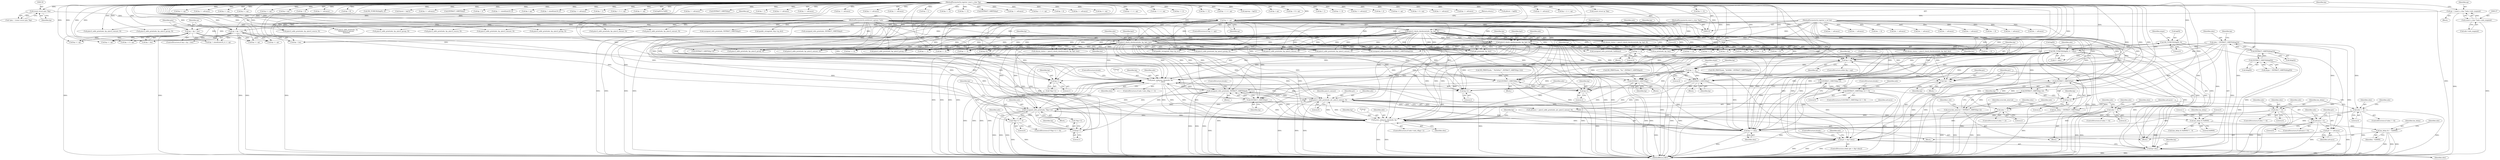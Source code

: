 digraph "0_tcpdump_6fca58f5f9c96749a575f52e20598ad43f5bdf30@array" {
"1000274" [label="(Call,ND_TCHECK2(bp[0], 4))"];
"1000293" [label="(Call,ND_TCHECK2(bp[0], 4 + olen))"];
"1000274" [label="(Call,ND_TCHECK2(bp[0], 4))"];
"1000270" [label="(Call,bp < ep)"];
"1000266" [label="(Call,bp += 4)"];
"1000221" [label="(Call,pimv2_check_checksum(ndo, bp, bp2, len))"];
"1000209" [label="(Call,pimv2_check_checksum(ndo, bp, bp2, 8))"];
"1000120" [label="(MethodParameterIn,netdissect_options *ndo)"];
"1000121" [label="(MethodParameterIn,register const u_char *bp)"];
"1000142" [label="(Call,bp >= ep)"];
"1000129" [label="(Call,(const struct pim *)bp)"];
"1000134" [label="(Call,ep = (const u_char *)ndo->ndo_snapend)"];
"1000136" [label="(Call,(const u_char *)ndo->ndo_snapend)"];
"1000123" [label="(MethodParameterIn,const u_char *bp2)"];
"1000122" [label="(MethodParameterIn,register u_int len)"];
"1000230" [label="(Call,pimv2_check_checksum(ndo, bp, bp2, len))"];
"1000566" [label="(Call,bp += olen)"];
"1000549" [label="(Call,print_unknown_data(ndo, bp, \"\n\t    \", olen))"];
"1000333" [label="(Call,unsigned_relts_print(ndo, EXTRACT_16BITS(bp)))"];
"1000523" [label="(Call,pimv2_addr_print(ndo, ptr, pimv2_unicast, 0))"];
"1000471" [label="(Call,unsigned_relts_print(ndo, *(bp+1)))"];
"1000561" [label="(Call,print_unknown_data(ndo, bp, \"\n\t    \", olen))"];
"1000335" [label="(Call,EXTRACT_16BITS(bp))"];
"1000313" [label="(Call,bp += 4)"];
"1000435" [label="(Call,EXTRACT_32BITS(bp))"];
"1000404" [label="(Call,EXTRACT_32BITS(bp))"];
"1000357" [label="(Call,EXTRACT_16BITS(bp))"];
"1000321" [label="(Call,olen != 2)"];
"1000286" [label="(Call,olen = EXTRACT_16BITS(&bp[2]))"];
"1000288" [label="(Call,EXTRACT_16BITS(&bp[2]))"];
"1000281" [label="(Call,EXTRACT_16BITS(&bp[0]))"];
"1000440" [label="(Call,olen != 4)"];
"1000418" [label="(Call,olen != 4)"];
"1000340" [label="(Call,olen != 4)"];
"1000460" [label="(Call,*(bp+1) != 0)"];
"1000511" [label="(Call,ptr < (bp+olen))"];
"1000538" [label="(Call,ptr += advance)"];
"1000529" [label="(Call,advance < 0)"];
"1000521" [label="(Call,advance = pimv2_addr_print(ndo, ptr, pimv2_unicast, 0))"];
"1000507" [label="(Call,*ptr = bp)"];
"1000147" [label="(Call,ep > bp + len)"];
"1000152" [label="(Call,ep = bp + len)"];
"1000355" [label="(Call,lan_delay = EXTRACT_16BITS(bp))"];
"1000368" [label="(Call,lan_delay & 0x8000)"];
"1000373" [label="(Call,lan_delay &= ~0x8000)"];
"1000361" [label="(Call,EXTRACT_16BITS(bp+2))"];
"1000359" [label="(Call,override_interval = EXTRACT_16BITS(bp+2))"];
"1000362" [label="(Call,bp+2)"];
"1000462" [label="(Call,bp+1)"];
"1000474" [label="(Call,bp+1)"];
"1000479" [label="(Call,EXTRACT_16BITS(bp+2))"];
"1000478" [label="(Call,EXTRACT_16BITS(bp+2) != 0)"];
"1000480" [label="(Call,bp+2)"];
"1000490" [label="(Call,EXTRACT_16BITS(bp+2))"];
"1000491" [label="(Call,bp+2)"];
"1000513" [label="(Call,bp+olen)"];
"1000404" [label="(Call,EXTRACT_32BITS(bp))"];
"1000668" [label="(Call,pimv2_addr_print(ndo, bp, pimv2_group, 0))"];
"1001418" [label="(Call,bp >= ep)"];
"1000334" [label="(Identifier,ndo)"];
"1000281" [label="(Call,EXTRACT_16BITS(&bp[0]))"];
"1000465" [label="(Literal,0)"];
"1000228" [label="(Call,cksum_status = pimv2_check_checksum(ndo, bp, bp2, len))"];
"1000767" [label="(Call,bp += advance)"];
"1000272" [label="(Identifier,ep)"];
"1000142" [label="(Call,bp >= ep)"];
"1000566" [label="(Call,bp += olen)"];
"1000282" [label="(Call,&bp[0])"];
"1000363" [label="(Identifier,bp)"];
"1000314" [label="(Identifier,bp)"];
"1000153" [label="(Identifier,ep)"];
"1000687" [label="(Call,bp >= ep)"];
"1001286" [label="(Call,bp >= ep)"];
"1000613" [label="(Call,ipaddr_string(ndo, &ip->ip_src))"];
"1000549" [label="(Call,print_unknown_data(ndo, bp, \"\n\t    \", olen))"];
"1000123" [label="(MethodParameterIn,const u_char *bp2)"];
"1001298" [label="(Call,pimv2_addr_print(ndo, bp, pimv2_unicast, 0))"];
"1000462" [label="(Call,bp+1)"];
"1000839" [label="(Call,bp >= ep)"];
"1001167" [label="(Call,bp < ep)"];
"1000267" [label="(Identifier,bp)"];
"1000472" [label="(Identifier,ndo)"];
"1000266" [label="(Call,bp += 4)"];
"1000591" [label="(Call,bp += 8)"];
"1000478" [label="(Call,EXTRACT_16BITS(bp+2) != 0)"];
"1000317" [label="(Identifier,otype)"];
"1000875" [label="(Call,bp + 4)"];
"1000541" [label="(ControlStructure,break;)"];
"1000351" [label="(Block,)"];
"1000370" [label="(Literal,0x8000)"];
"1000987" [label="(Call,bp += advance)"];
"1000471" [label="(Call,unsigned_relts_print(ndo, *(bp+1)))"];
"1000439" [label="(ControlStructure,if (olen != 4))"];
"1000280" [label="(Identifier,otype)"];
"1000513" [label="(Call,bp+olen)"];
"1001066" [label="(Call,pimv2_addr_print(ndo, bp, pimv2_unicast, 0))"];
"1000378" [label="(Identifier,ndo)"];
"1000297" [label="(Call,4 + olen)"];
"1001318" [label="(Call,bp + 8)"];
"1001555" [label="(Call,ND_TCHECK2(bp[0], 2))"];
"1001151" [label="(Call,frpcnt = bp[1])"];
"1000145" [label="(Return,return;)"];
"1000340" [label="(Call,olen != 4)"];
"1000276" [label="(Identifier,bp)"];
"1001214" [label="(Call,unsigned_relts_print(ndo, EXTRACT_16BITS(bp)))"];
"1000947" [label="(Call,bp += advance)"];
"1000342" [label="(Literal,4)"];
"1000364" [label="(Literal,2)"];
"1001016" [label="(Call,EXTRACT_16BITS(bp))"];
"1000567" [label="(Identifier,bp)"];
"1001398" [label="(Call,bp + 3)"];
"1000368" [label="(Call,lan_delay & 0x8000)"];
"1000212" [label="(Identifier,bp2)"];
"1001018" [label="(Call,bp += sizeof(uint16_t))"];
"1001085" [label="(Call,bp < ep)"];
"1001005" [label="(Call,bp + sizeof(uint16_t))"];
"1000867" [label="(Call,bp += advance)"];
"1000551" [label="(Identifier,bp)"];
"1000543" [label="(ControlStructure,if (ndo->ndo_vflag <= 1))"];
"1001517" [label="(Call,pimv2_addr_print(ndo, bp, pimv2_group, 0))"];
"1000488" [label="(Block,)"];
"1001200" [label="(Call,bp + 1)"];
"1000335" [label="(Call,EXTRACT_16BITS(bp))"];
"1000121" [label="(MethodParameterIn,register const u_char *bp)"];
"1000302" [label="(Identifier,ndo)"];
"1001397" [label="(Call,bp + 3 >= ep)"];
"1000519" [label="(Identifier,ndo)"];
"1000213" [label="(Literal,8)"];
"1001117" [label="(Call,bp >= ep)"];
"1001324" [label="(Call,bp[0] & 0x80)"];
"1000825" [label="(Call,len -= 4)"];
"1000477" [label="(ControlStructure,if (EXTRACT_16BITS(bp+2) != 0))"];
"1000210" [label="(Identifier,ndo)"];
"1000515" [label="(Identifier,olen)"];
"1000975" [label="(Call,pimv2_addr_print(ndo, bp, pimv2_source, 0))"];
"1000990" [label="(Call,len -= advance)"];
"1000424" [label="(Identifier,ndo)"];
"1000514" [label="(Identifier,bp)"];
"1001195" [label="(Call,bp += advance)"];
"1000320" [label="(ControlStructure,if (olen != 2))"];
"1001216" [label="(Call,EXTRACT_16BITS(bp))"];
"1000141" [label="(ControlStructure,if (bp >= ep))"];
"1000770" [label="(Call,len -= advance)"];
"1000555" [label="(ControlStructure,if (ndo->ndo_vflag> 1))"];
"1000510" [label="(ControlStructure,while (ptr < (bp+olen)))"];
"1000699" [label="(Call,pimv2_addr_print(ndo, bp, pimv2_unicast, 0))"];
"1000516" [label="(Block,)"];
"1001383" [label="(Call,bp + 1)"];
"1000417" [label="(ControlStructure,if (olen != 4))"];
"1000405" [label="(Identifier,bp)"];
"1001481" [label="(Call,bp += advance)"];
"1000375" [label="(Identifier,~0x8000)"];
"1001282" [label="(Call,len -= advance)"];
"1001251" [label="(Call,len -= 4)"];
"1000129" [label="(Call,(const struct pim *)bp)"];
"1000135" [label="(Identifier,ep)"];
"1000346" [label="(Identifier,ndo)"];
"1000491" [label="(Call,bp+2)"];
"1000627" [label="(Call,ip_print(ndo, bp, len))"];
"1000538" [label="(Call,ptr += advance)"];
"1001279" [label="(Call,bp += advance)"];
"1000233" [label="(Identifier,bp2)"];
"1000219" [label="(Call,cksum_status = pimv2_check_checksum(ndo, bp, bp2, len))"];
"1000147" [label="(Call,ep > bp + len)"];
"1000232" [label="(Identifier,bp)"];
"1000512" [label="(Identifier,ptr)"];
"1001360" [label="(Call,bp += 4)"];
"1000774" [label="(Call,bp + 4 > ep)"];
"1000209" [label="(Call,pimv2_check_checksum(ndo, bp, bp2, 8))"];
"1000275" [label="(Call,bp[0])"];
"1000469" [label="(Identifier,ndo)"];
"1001469" [label="(Call,pimv2_addr_print(ndo, bp, pimv2_group, 0))"];
"1000222" [label="(Identifier,ndo)"];
"1000475" [label="(Identifier,bp)"];
"1000652" [label="(Call,len -= 4)"];
"1000274" [label="(Call,ND_TCHECK2(bp[0], 4))"];
"1000134" [label="(Call,ep = (const u_char *)ndo->ndo_snapend)"];
"1000442" [label="(Literal,4)"];
"1000711" [label="(Call,bp += advance)"];
"1000683" [label="(Call,len -= advance)"];
"1000366" [label="(Identifier,t_bit)"];
"1001078" [label="(Call,bp += advance)"];
"1001506" [label="(Call,bp += advance)"];
"1001004" [label="(Call,bp + sizeof(uint16_t) >= ep)"];
"1000152" [label="(Call,ep = bp + len)"];
"1000575" [label="(Call,bp + 4)"];
"1000207" [label="(Call,cksum_status = pimv2_check_checksum(ndo, bp, bp2, 8))"];
"1001037" [label="(Call,bp + 1)"];
"1001586" [label="(MethodReturn,RET)"];
"1000910" [label="(Call,len -= 4)"];
"1000473" [label="(Call,*(bp+1))"];
"1000263" [label="(Block,)"];
"1000633" [label="(Call,ip6_print(ndo, bp, len))"];
"1001494" [label="(Call,pimv2_addr_print(ndo, bp, pimv2_unicast, 0))"];
"1001414" [label="(Call,bp += 4)"];
"1000341" [label="(Identifier,olen)"];
"1000463" [label="(Identifier,bp)"];
"1001407" [label="(Call,unsigned_relts_print(ndo, EXTRACT_16BITS(&bp[2])))"];
"1000234" [label="(Identifier,len)"];
"1000269" [label="(ControlStructure,while (bp < ep))"];
"1000430" [label="(Call,ND_PRINT((ndo, \"0x%08x\", EXTRACT_32BITS(bp))))"];
"1001238" [label="(Call,bp += 4)"];
"1000295" [label="(Identifier,bp)"];
"1000474" [label="(Call,bp+1)"];
"1000460" [label="(Call,*(bp+1) != 0)"];
"1000279" [label="(Call,otype = EXTRACT_16BITS(&bp[0]))"];
"1000507" [label="(Call,*ptr = bp)"];
"1000143" [label="(Identifier,bp)"];
"1000432" [label="(Identifier,ndo)"];
"1000459" [label="(ControlStructure,if (*(bp+1) != 0))"];
"1001566" [label="(Call,EXTRACT_16BITS(bp))"];
"1001310" [label="(Call,bp += advance)"];
"1001199" [label="(Call,bp + 1 >= ep)"];
"1000569" [label="(ControlStructure,break;)"];
"1000775" [label="(Call,bp + 4)"];
"1001364" [label="(Call,bp >= ep)"];
"1001552" [label="(Call,bp += advance)"];
"1000550" [label="(Identifier,ndo)"];
"1000337" [label="(ControlStructure,break;)"];
"1000327" [label="(Identifier,ndo)"];
"1001054" [label="(Call,bp >= ep)"];
"1000336" [label="(Identifier,bp)"];
"1000483" [label="(Literal,0)"];
"1000935" [label="(Call,pimv2_addr_print(ndo, bp, pimv2_source, 0))"];
"1000154" [label="(Call,bp + len)"];
"1000656" [label="(Call,bp >= ep)"];
"1000563" [label="(Identifier,bp)"];
"1000373" [label="(Call,lan_delay &= ~0x8000)"];
"1000138" [label="(Call,ndo->ndo_snapend)"];
"1000268" [label="(Literal,4)"];
"1000554" [label="(ControlStructure,break;)"];
"1000565" [label="(Identifier,olen)"];
"1000418" [label="(Call,olen != 4)"];
"1000553" [label="(Identifier,olen)"];
"1000588" [label="(Call,bp+4)"];
"1001564" [label="(Call,unsigned_relts_print(ndo, EXTRACT_16BITS(bp)))"];
"1000315" [label="(Literal,4)"];
"1000323" [label="(Literal,2)"];
"1000539" [label="(Identifier,ptr)"];
"1000870" [label="(Call,len -= advance)"];
"1000466" [label="(Block,)"];
"1000619" [label="(Call,ipaddr_string(ndo, &ip->ip_dst))"];
"1000270" [label="(Call,bp < ep)"];
"1001135" [label="(Call,bp + 1 >= ep)"];
"1000552" [label="(Literal,\"\n\t    \")"];
"1000223" [label="(Identifier,bp)"];
"1001255" [label="(Call,bp >= ep)"];
"1000374" [label="(Identifier,lan_delay)"];
"1000464" [label="(Literal,1)"];
"1001313" [label="(Call,len -= advance)"];
"1000493" [label="(Literal,2)"];
"1000357" [label="(Call,EXTRACT_16BITS(bp))"];
"1000356" [label="(Identifier,lan_delay)"];
"1001382" [label="(Call,bp + 1 >= ep)"];
"1000522" [label="(Identifier,advance)"];
"1000511" [label="(Call,ptr < (bp+olen))"];
"1000819" [label="(Call,unsigned_relts_print(ndo, holdtime))"];
"1001050" [label="(Call,bp += 2)"];
"1000530" [label="(Identifier,advance)"];
"1000211" [label="(Identifier,bp)"];
"1000731" [label="(Call,len -= 4)"];
"1000149" [label="(Call,bp + len)"];
"1000287" [label="(Identifier,olen)"];
"1000907" [label="(Call,bp += 4)"];
"1000339" [label="(ControlStructure,if (olen != 4))"];
"1000122" [label="(MethodParameterIn,register u_int len)"];
"1000367" [label="(Call,(lan_delay & 0x8000)? 1 : 0)"];
"1000564" [label="(Literal,\"\n\t    \")"];
"1000371" [label="(Literal,1)"];
"1000479" [label="(Call,EXTRACT_16BITS(bp+2))"];
"1000492" [label="(Identifier,bp)"];
"1001036" [label="(Call,bp + 1 >= ep)"];
"1000780" [label="(Call,ngroup = bp[1])"];
"1000433" [label="(Block,)"];
"1000225" [label="(Identifier,len)"];
"1000333" [label="(Call,unsigned_relts_print(ndo, EXTRACT_16BITS(bp)))"];
"1001101" [label="(Call,pimv2_addr_print(ndo, bp, pimv2_group, 0))"];
"1000231" [label="(Identifier,ndo)"];
"1000509" [label="(Identifier,bp)"];
"1000127" [label="(Call,*pim = (const struct pim *)bp)"];
"1001453" [label="(Call,bp < ep)"];
"1000562" [label="(Identifier,ndo)"];
"1000568" [label="(Identifier,olen)"];
"1000148" [label="(Identifier,ep)"];
"1001317" [label="(Call,bp + 8 > ep)"];
"1000360" [label="(Identifier,override_interval)"];
"1000286" [label="(Call,olen = EXTRACT_16BITS(&bp[2]))"];
"1000587" [label="(Call,EXTRACT_32BITS(bp+4))"];
"1000289" [label="(Call,&bp[2])"];
"1000146" [label="(ControlStructure,if (ep > bp + len))"];
"1000487" [label="(Identifier,ndo)"];
"1000454" [label="(Identifier,ndo)"];
"1000476" [label="(Literal,1)"];
"1000490" [label="(Call,EXTRACT_16BITS(bp+2))"];
"1001136" [label="(Call,bp + 1)"];
"1000361" [label="(Call,EXTRACT_16BITS(bp+2))"];
"1001156" [label="(Call,bp += 4)"];
"1000950" [label="(Call,len -= advance)"];
"1000594" [label="(Call,len -= 8)"];
"1000529" [label="(Call,advance < 0)"];
"1000124" [label="(Block,)"];
"1000399" [label="(Call,ND_PRINT((ndo, \"%u\", EXTRACT_32BITS(bp))))"];
"1000446" [label="(Identifier,ndo)"];
"1000480" [label="(Call,bp+2)"];
"1000144" [label="(Identifier,ep)"];
"1000680" [label="(Call,bp += advance)"];
"1000531" [label="(Literal,0)"];
"1000369" [label="(Identifier,lan_delay)"];
"1000372" [label="(Literal,0)"];
"1000321" [label="(Call,olen != 2)"];
"1000526" [label="(Identifier,pimv2_unicast)"];
"1000294" [label="(Call,bp[0])"];
"1000855" [label="(Call,pimv2_addr_print(ndo, bp, pimv2_group, 0))"];
"1001220" [label="(Call,bp + 2)"];
"1000273" [label="(Block,)"];
"1000528" [label="(ControlStructure,if (advance < 0))"];
"1000436" [label="(Identifier,bp)"];
"1000136" [label="(Call,(const u_char *)ndo->ndo_snapend)"];
"1001023" [label="(Call,bp >= ep)"];
"1000332" [label="(Block,)"];
"1000359" [label="(Call,override_interval = EXTRACT_16BITS(bp+2))"];
"1000508" [label="(Identifier,ptr)"];
"1000440" [label="(Call,olen != 4)"];
"1000527" [label="(Literal,0)"];
"1000874" [label="(Call,bp + 4 > ep)"];
"1000358" [label="(Identifier,bp)"];
"1001529" [label="(Call,bp += advance)"];
"1001113" [label="(Call,bp += advance)"];
"1001183" [label="(Call,pimv2_addr_print(ndo, bp,\n\t\t\t\t\t\t\t\tpimv2_unicast,\n\t\t\t\t\t\t\t\t0))"];
"1000525" [label="(Identifier,ptr)"];
"1000355" [label="(Call,lan_delay = EXTRACT_16BITS(bp))"];
"1000131" [label="(Identifier,bp)"];
"1000755" [label="(Call,pimv2_addr_print(ndo, bp, pimv2_unicast, 0))"];
"1001376" [label="(Call,pfxcnt = bp[0])"];
"1001540" [label="(Call,pimv2_addr_print(ndo, bp, pimv2_unicast, 0))"];
"1000221" [label="(Call,pimv2_check_checksum(ndo, bp, bp2, len))"];
"1000230" [label="(Call,pimv2_check_checksum(ndo, bp, bp2, len))"];
"1000485" [label="(Call,ND_PRINT((ndo, \" ?0x%04x?\", EXTRACT_16BITS(bp+2))))"];
"1000313" [label="(Call,bp += 4)"];
"1000728" [label="(Call,bp += 4)"];
"1001442" [label="(Call,bp += advance)"];
"1000523" [label="(Call,pimv2_addr_print(ndo, ptr, pimv2_unicast, 0))"];
"1000271" [label="(Identifier,bp)"];
"1001219" [label="(Call,bp + 2 >= ep)"];
"1000743" [label="(Call,bp >= ep)"];
"1000561" [label="(Call,print_unknown_data(ndo, bp, \"\n\t    \", olen))"];
"1000540" [label="(Identifier,advance)"];
"1000494" [label="(ControlStructure,break;)"];
"1000120" [label="(MethodParameterIn,netdissect_options *ndo)"];
"1000524" [label="(Identifier,ndo)"];
"1000461" [label="(Call,*(bp+1))"];
"1001430" [label="(Call,pimv2_addr_print(ndo, bp, pimv2_unicast, 0))"];
"1000420" [label="(Literal,4)"];
"1000521" [label="(Call,advance = pimv2_addr_print(ndo, ptr, pimv2_unicast, 0))"];
"1000535" [label="(Identifier,ndo)"];
"1000419" [label="(Identifier,olen)"];
"1000224" [label="(Identifier,bp2)"];
"1000288" [label="(Call,EXTRACT_16BITS(&bp[2]))"];
"1000322" [label="(Identifier,olen)"];
"1000505" [label="(Block,)"];
"1000278" [label="(Literal,4)"];
"1000482" [label="(Literal,2)"];
"1000599" [label="(Call,(const struct ip *)bp)"];
"1001267" [label="(Call,pimv2_addr_print(ndo, bp, pimv2_group, 0))"];
"1000159" [label="(Identifier,pim)"];
"1000402" [label="(Block,)"];
"1000714" [label="(Call,len -= advance)"];
"1000435" [label="(Call,EXTRACT_32BITS(bp))"];
"1001000" [label="(Call,bp += 4)"];
"1001248" [label="(Call,bp += 4)"];
"1000822" [label="(Call,bp += 4)"];
"1000481" [label="(Identifier,bp)"];
"1000649" [label="(Call,bp += 4)"];
"1000362" [label="(Call,bp+2)"];
"1000293" [label="(Call,ND_TCHECK2(bp[0], 4 + olen))"];
"1000441" [label="(Identifier,olen)"];
"1000274" -> "1000273"  [label="AST: "];
"1000274" -> "1000278"  [label="CFG: "];
"1000275" -> "1000274"  [label="AST: "];
"1000278" -> "1000274"  [label="AST: "];
"1000280" -> "1000274"  [label="CFG: "];
"1000274" -> "1001586"  [label="DDG: "];
"1000293" -> "1000274"  [label="DDG: "];
"1000270" -> "1000274"  [label="DDG: "];
"1000121" -> "1000274"  [label="DDG: "];
"1000274" -> "1000293"  [label="DDG: "];
"1000293" -> "1000273"  [label="AST: "];
"1000293" -> "1000297"  [label="CFG: "];
"1000294" -> "1000293"  [label="AST: "];
"1000297" -> "1000293"  [label="AST: "];
"1000302" -> "1000293"  [label="CFG: "];
"1000293" -> "1001586"  [label="DDG: "];
"1000293" -> "1001586"  [label="DDG: "];
"1000293" -> "1001586"  [label="DDG: "];
"1000293" -> "1000270"  [label="DDG: "];
"1000270" -> "1000293"  [label="DDG: "];
"1000121" -> "1000293"  [label="DDG: "];
"1000286" -> "1000293"  [label="DDG: "];
"1000293" -> "1000313"  [label="DDG: "];
"1000293" -> "1000335"  [label="DDG: "];
"1000293" -> "1000357"  [label="DDG: "];
"1000293" -> "1000361"  [label="DDG: "];
"1000293" -> "1000362"  [label="DDG: "];
"1000293" -> "1000404"  [label="DDG: "];
"1000293" -> "1000435"  [label="DDG: "];
"1000293" -> "1000462"  [label="DDG: "];
"1000293" -> "1000474"  [label="DDG: "];
"1000293" -> "1000479"  [label="DDG: "];
"1000293" -> "1000480"  [label="DDG: "];
"1000293" -> "1000490"  [label="DDG: "];
"1000293" -> "1000491"  [label="DDG: "];
"1000293" -> "1000507"  [label="DDG: "];
"1000293" -> "1000511"  [label="DDG: "];
"1000293" -> "1000513"  [label="DDG: "];
"1000293" -> "1000549"  [label="DDG: "];
"1000293" -> "1000561"  [label="DDG: "];
"1000293" -> "1000566"  [label="DDG: "];
"1000270" -> "1000269"  [label="AST: "];
"1000270" -> "1000272"  [label="CFG: "];
"1000271" -> "1000270"  [label="AST: "];
"1000272" -> "1000270"  [label="AST: "];
"1000276" -> "1000270"  [label="CFG: "];
"1000569" -> "1000270"  [label="CFG: "];
"1000270" -> "1001586"  [label="DDG: "];
"1000270" -> "1001586"  [label="DDG: "];
"1000270" -> "1001586"  [label="DDG: "];
"1000266" -> "1000270"  [label="DDG: "];
"1000566" -> "1000270"  [label="DDG: "];
"1000121" -> "1000270"  [label="DDG: "];
"1000147" -> "1000270"  [label="DDG: "];
"1000152" -> "1000270"  [label="DDG: "];
"1000270" -> "1000313"  [label="DDG: "];
"1000266" -> "1000263"  [label="AST: "];
"1000266" -> "1000268"  [label="CFG: "];
"1000267" -> "1000266"  [label="AST: "];
"1000268" -> "1000266"  [label="AST: "];
"1000271" -> "1000266"  [label="CFG: "];
"1000221" -> "1000266"  [label="DDG: "];
"1000230" -> "1000266"  [label="DDG: "];
"1000209" -> "1000266"  [label="DDG: "];
"1000121" -> "1000266"  [label="DDG: "];
"1000142" -> "1000266"  [label="DDG: "];
"1000221" -> "1000219"  [label="AST: "];
"1000221" -> "1000225"  [label="CFG: "];
"1000222" -> "1000221"  [label="AST: "];
"1000223" -> "1000221"  [label="AST: "];
"1000224" -> "1000221"  [label="AST: "];
"1000225" -> "1000221"  [label="AST: "];
"1000219" -> "1000221"  [label="CFG: "];
"1000221" -> "1001586"  [label="DDG: "];
"1000221" -> "1001586"  [label="DDG: "];
"1000221" -> "1001586"  [label="DDG: "];
"1000221" -> "1001586"  [label="DDG: "];
"1000221" -> "1000219"  [label="DDG: "];
"1000221" -> "1000219"  [label="DDG: "];
"1000221" -> "1000219"  [label="DDG: "];
"1000221" -> "1000219"  [label="DDG: "];
"1000209" -> "1000221"  [label="DDG: "];
"1000209" -> "1000221"  [label="DDG: "];
"1000209" -> "1000221"  [label="DDG: "];
"1000120" -> "1000221"  [label="DDG: "];
"1000121" -> "1000221"  [label="DDG: "];
"1000123" -> "1000221"  [label="DDG: "];
"1000122" -> "1000221"  [label="DDG: "];
"1000221" -> "1000333"  [label="DDG: "];
"1000221" -> "1000335"  [label="DDG: "];
"1000221" -> "1000357"  [label="DDG: "];
"1000221" -> "1000404"  [label="DDG: "];
"1000221" -> "1000435"  [label="DDG: "];
"1000221" -> "1000462"  [label="DDG: "];
"1000221" -> "1000471"  [label="DDG: "];
"1000221" -> "1000474"  [label="DDG: "];
"1000221" -> "1000479"  [label="DDG: "];
"1000221" -> "1000480"  [label="DDG: "];
"1000221" -> "1000490"  [label="DDG: "];
"1000221" -> "1000491"  [label="DDG: "];
"1000221" -> "1000507"  [label="DDG: "];
"1000221" -> "1000511"  [label="DDG: "];
"1000221" -> "1000513"  [label="DDG: "];
"1000221" -> "1000523"  [label="DDG: "];
"1000221" -> "1000549"  [label="DDG: "];
"1000221" -> "1000549"  [label="DDG: "];
"1000221" -> "1000561"  [label="DDG: "];
"1000221" -> "1000561"  [label="DDG: "];
"1000221" -> "1000566"  [label="DDG: "];
"1000221" -> "1000575"  [label="DDG: "];
"1000221" -> "1000587"  [label="DDG: "];
"1000221" -> "1000588"  [label="DDG: "];
"1000221" -> "1000591"  [label="DDG: "];
"1000221" -> "1000594"  [label="DDG: "];
"1000221" -> "1000613"  [label="DDG: "];
"1000221" -> "1000627"  [label="DDG: "];
"1000221" -> "1000627"  [label="DDG: "];
"1000221" -> "1000627"  [label="DDG: "];
"1000221" -> "1000633"  [label="DDG: "];
"1000221" -> "1000633"  [label="DDG: "];
"1000221" -> "1000633"  [label="DDG: "];
"1000221" -> "1000649"  [label="DDG: "];
"1000221" -> "1000652"  [label="DDG: "];
"1000221" -> "1000668"  [label="DDG: "];
"1000221" -> "1000728"  [label="DDG: "];
"1000221" -> "1000731"  [label="DDG: "];
"1000221" -> "1000755"  [label="DDG: "];
"1000221" -> "1000819"  [label="DDG: "];
"1000221" -> "1000855"  [label="DDG: "];
"1000221" -> "1001000"  [label="DDG: "];
"1000221" -> "1001066"  [label="DDG: "];
"1000221" -> "1001248"  [label="DDG: "];
"1000221" -> "1001251"  [label="DDG: "];
"1000221" -> "1001267"  [label="DDG: "];
"1000221" -> "1001360"  [label="DDG: "];
"1000221" -> "1001407"  [label="DDG: "];
"1000221" -> "1001494"  [label="DDG: "];
"1000221" -> "1001494"  [label="DDG: "];
"1000209" -> "1000207"  [label="AST: "];
"1000209" -> "1000213"  [label="CFG: "];
"1000210" -> "1000209"  [label="AST: "];
"1000211" -> "1000209"  [label="AST: "];
"1000212" -> "1000209"  [label="AST: "];
"1000213" -> "1000209"  [label="AST: "];
"1000207" -> "1000209"  [label="CFG: "];
"1000209" -> "1001586"  [label="DDG: "];
"1000209" -> "1001586"  [label="DDG: "];
"1000209" -> "1001586"  [label="DDG: "];
"1000209" -> "1000207"  [label="DDG: "];
"1000209" -> "1000207"  [label="DDG: "];
"1000209" -> "1000207"  [label="DDG: "];
"1000209" -> "1000207"  [label="DDG: "];
"1000120" -> "1000209"  [label="DDG: "];
"1000121" -> "1000209"  [label="DDG: "];
"1000142" -> "1000209"  [label="DDG: "];
"1000123" -> "1000209"  [label="DDG: "];
"1000209" -> "1000333"  [label="DDG: "];
"1000209" -> "1000335"  [label="DDG: "];
"1000209" -> "1000357"  [label="DDG: "];
"1000209" -> "1000404"  [label="DDG: "];
"1000209" -> "1000435"  [label="DDG: "];
"1000209" -> "1000462"  [label="DDG: "];
"1000209" -> "1000471"  [label="DDG: "];
"1000209" -> "1000474"  [label="DDG: "];
"1000209" -> "1000479"  [label="DDG: "];
"1000209" -> "1000480"  [label="DDG: "];
"1000209" -> "1000490"  [label="DDG: "];
"1000209" -> "1000491"  [label="DDG: "];
"1000209" -> "1000507"  [label="DDG: "];
"1000209" -> "1000511"  [label="DDG: "];
"1000209" -> "1000513"  [label="DDG: "];
"1000209" -> "1000523"  [label="DDG: "];
"1000209" -> "1000549"  [label="DDG: "];
"1000209" -> "1000549"  [label="DDG: "];
"1000209" -> "1000561"  [label="DDG: "];
"1000209" -> "1000561"  [label="DDG: "];
"1000209" -> "1000566"  [label="DDG: "];
"1000209" -> "1000575"  [label="DDG: "];
"1000209" -> "1000587"  [label="DDG: "];
"1000209" -> "1000588"  [label="DDG: "];
"1000209" -> "1000591"  [label="DDG: "];
"1000209" -> "1000613"  [label="DDG: "];
"1000209" -> "1000627"  [label="DDG: "];
"1000209" -> "1000627"  [label="DDG: "];
"1000209" -> "1000633"  [label="DDG: "];
"1000209" -> "1000633"  [label="DDG: "];
"1000209" -> "1000649"  [label="DDG: "];
"1000209" -> "1000668"  [label="DDG: "];
"1000209" -> "1000728"  [label="DDG: "];
"1000209" -> "1000755"  [label="DDG: "];
"1000209" -> "1000819"  [label="DDG: "];
"1000209" -> "1000855"  [label="DDG: "];
"1000209" -> "1001000"  [label="DDG: "];
"1000209" -> "1001066"  [label="DDG: "];
"1000209" -> "1001248"  [label="DDG: "];
"1000209" -> "1001267"  [label="DDG: "];
"1000209" -> "1001360"  [label="DDG: "];
"1000209" -> "1001407"  [label="DDG: "];
"1000209" -> "1001494"  [label="DDG: "];
"1000209" -> "1001494"  [label="DDG: "];
"1000120" -> "1000119"  [label="AST: "];
"1000120" -> "1001586"  [label="DDG: "];
"1000120" -> "1000230"  [label="DDG: "];
"1000120" -> "1000333"  [label="DDG: "];
"1000120" -> "1000471"  [label="DDG: "];
"1000120" -> "1000523"  [label="DDG: "];
"1000120" -> "1000549"  [label="DDG: "];
"1000120" -> "1000561"  [label="DDG: "];
"1000120" -> "1000613"  [label="DDG: "];
"1000120" -> "1000619"  [label="DDG: "];
"1000120" -> "1000627"  [label="DDG: "];
"1000120" -> "1000633"  [label="DDG: "];
"1000120" -> "1000668"  [label="DDG: "];
"1000120" -> "1000699"  [label="DDG: "];
"1000120" -> "1000755"  [label="DDG: "];
"1000120" -> "1000819"  [label="DDG: "];
"1000120" -> "1000855"  [label="DDG: "];
"1000120" -> "1000935"  [label="DDG: "];
"1000120" -> "1000975"  [label="DDG: "];
"1000120" -> "1001066"  [label="DDG: "];
"1000120" -> "1001101"  [label="DDG: "];
"1000120" -> "1001183"  [label="DDG: "];
"1000120" -> "1001214"  [label="DDG: "];
"1000120" -> "1001267"  [label="DDG: "];
"1000120" -> "1001298"  [label="DDG: "];
"1000120" -> "1001407"  [label="DDG: "];
"1000120" -> "1001430"  [label="DDG: "];
"1000120" -> "1001469"  [label="DDG: "];
"1000120" -> "1001494"  [label="DDG: "];
"1000120" -> "1001517"  [label="DDG: "];
"1000120" -> "1001540"  [label="DDG: "];
"1000120" -> "1001564"  [label="DDG: "];
"1000121" -> "1000119"  [label="AST: "];
"1000121" -> "1001586"  [label="DDG: "];
"1000121" -> "1000129"  [label="DDG: "];
"1000121" -> "1000142"  [label="DDG: "];
"1000121" -> "1000147"  [label="DDG: "];
"1000121" -> "1000149"  [label="DDG: "];
"1000121" -> "1000152"  [label="DDG: "];
"1000121" -> "1000154"  [label="DDG: "];
"1000121" -> "1000230"  [label="DDG: "];
"1000121" -> "1000313"  [label="DDG: "];
"1000121" -> "1000335"  [label="DDG: "];
"1000121" -> "1000357"  [label="DDG: "];
"1000121" -> "1000361"  [label="DDG: "];
"1000121" -> "1000362"  [label="DDG: "];
"1000121" -> "1000404"  [label="DDG: "];
"1000121" -> "1000435"  [label="DDG: "];
"1000121" -> "1000462"  [label="DDG: "];
"1000121" -> "1000474"  [label="DDG: "];
"1000121" -> "1000479"  [label="DDG: "];
"1000121" -> "1000480"  [label="DDG: "];
"1000121" -> "1000490"  [label="DDG: "];
"1000121" -> "1000491"  [label="DDG: "];
"1000121" -> "1000507"  [label="DDG: "];
"1000121" -> "1000511"  [label="DDG: "];
"1000121" -> "1000513"  [label="DDG: "];
"1000121" -> "1000549"  [label="DDG: "];
"1000121" -> "1000561"  [label="DDG: "];
"1000121" -> "1000566"  [label="DDG: "];
"1000121" -> "1000575"  [label="DDG: "];
"1000121" -> "1000587"  [label="DDG: "];
"1000121" -> "1000588"  [label="DDG: "];
"1000121" -> "1000591"  [label="DDG: "];
"1000121" -> "1000599"  [label="DDG: "];
"1000121" -> "1000627"  [label="DDG: "];
"1000121" -> "1000633"  [label="DDG: "];
"1000121" -> "1000649"  [label="DDG: "];
"1000121" -> "1000656"  [label="DDG: "];
"1000121" -> "1000668"  [label="DDG: "];
"1000121" -> "1000680"  [label="DDG: "];
"1000121" -> "1000687"  [label="DDG: "];
"1000121" -> "1000699"  [label="DDG: "];
"1000121" -> "1000711"  [label="DDG: "];
"1000121" -> "1000728"  [label="DDG: "];
"1000121" -> "1000743"  [label="DDG: "];
"1000121" -> "1000755"  [label="DDG: "];
"1000121" -> "1000767"  [label="DDG: "];
"1000121" -> "1000774"  [label="DDG: "];
"1000121" -> "1000775"  [label="DDG: "];
"1000121" -> "1000780"  [label="DDG: "];
"1000121" -> "1000822"  [label="DDG: "];
"1000121" -> "1000839"  [label="DDG: "];
"1000121" -> "1000855"  [label="DDG: "];
"1000121" -> "1000867"  [label="DDG: "];
"1000121" -> "1000874"  [label="DDG: "];
"1000121" -> "1000875"  [label="DDG: "];
"1000121" -> "1000907"  [label="DDG: "];
"1000121" -> "1000935"  [label="DDG: "];
"1000121" -> "1000947"  [label="DDG: "];
"1000121" -> "1000975"  [label="DDG: "];
"1000121" -> "1000987"  [label="DDG: "];
"1000121" -> "1001000"  [label="DDG: "];
"1000121" -> "1001004"  [label="DDG: "];
"1000121" -> "1001005"  [label="DDG: "];
"1000121" -> "1001016"  [label="DDG: "];
"1000121" -> "1001018"  [label="DDG: "];
"1000121" -> "1001023"  [label="DDG: "];
"1000121" -> "1001036"  [label="DDG: "];
"1000121" -> "1001037"  [label="DDG: "];
"1000121" -> "1001050"  [label="DDG: "];
"1000121" -> "1001054"  [label="DDG: "];
"1000121" -> "1001066"  [label="DDG: "];
"1000121" -> "1001078"  [label="DDG: "];
"1000121" -> "1001085"  [label="DDG: "];
"1000121" -> "1001101"  [label="DDG: "];
"1000121" -> "1001113"  [label="DDG: "];
"1000121" -> "1001117"  [label="DDG: "];
"1000121" -> "1001135"  [label="DDG: "];
"1000121" -> "1001136"  [label="DDG: "];
"1000121" -> "1001151"  [label="DDG: "];
"1000121" -> "1001156"  [label="DDG: "];
"1000121" -> "1001167"  [label="DDG: "];
"1000121" -> "1001183"  [label="DDG: "];
"1000121" -> "1001195"  [label="DDG: "];
"1000121" -> "1001199"  [label="DDG: "];
"1000121" -> "1001200"  [label="DDG: "];
"1000121" -> "1001216"  [label="DDG: "];
"1000121" -> "1001219"  [label="DDG: "];
"1000121" -> "1001220"  [label="DDG: "];
"1000121" -> "1001238"  [label="DDG: "];
"1000121" -> "1001248"  [label="DDG: "];
"1000121" -> "1001255"  [label="DDG: "];
"1000121" -> "1001267"  [label="DDG: "];
"1000121" -> "1001279"  [label="DDG: "];
"1000121" -> "1001286"  [label="DDG: "];
"1000121" -> "1001298"  [label="DDG: "];
"1000121" -> "1001310"  [label="DDG: "];
"1000121" -> "1001317"  [label="DDG: "];
"1000121" -> "1001318"  [label="DDG: "];
"1000121" -> "1001324"  [label="DDG: "];
"1000121" -> "1001360"  [label="DDG: "];
"1000121" -> "1001364"  [label="DDG: "];
"1000121" -> "1001376"  [label="DDG: "];
"1000121" -> "1001382"  [label="DDG: "];
"1000121" -> "1001383"  [label="DDG: "];
"1000121" -> "1001397"  [label="DDG: "];
"1000121" -> "1001398"  [label="DDG: "];
"1000121" -> "1001414"  [label="DDG: "];
"1000121" -> "1001418"  [label="DDG: "];
"1000121" -> "1001430"  [label="DDG: "];
"1000121" -> "1001442"  [label="DDG: "];
"1000121" -> "1001453"  [label="DDG: "];
"1000121" -> "1001469"  [label="DDG: "];
"1000121" -> "1001481"  [label="DDG: "];
"1000121" -> "1001494"  [label="DDG: "];
"1000121" -> "1001506"  [label="DDG: "];
"1000121" -> "1001517"  [label="DDG: "];
"1000121" -> "1001529"  [label="DDG: "];
"1000121" -> "1001540"  [label="DDG: "];
"1000121" -> "1001552"  [label="DDG: "];
"1000121" -> "1001555"  [label="DDG: "];
"1000121" -> "1001566"  [label="DDG: "];
"1000142" -> "1000141"  [label="AST: "];
"1000142" -> "1000144"  [label="CFG: "];
"1000143" -> "1000142"  [label="AST: "];
"1000144" -> "1000142"  [label="AST: "];
"1000145" -> "1000142"  [label="CFG: "];
"1000148" -> "1000142"  [label="CFG: "];
"1000142" -> "1001586"  [label="DDG: "];
"1000142" -> "1001586"  [label="DDG: "];
"1000142" -> "1001586"  [label="DDG: "];
"1000129" -> "1000142"  [label="DDG: "];
"1000134" -> "1000142"  [label="DDG: "];
"1000142" -> "1000147"  [label="DDG: "];
"1000142" -> "1000147"  [label="DDG: "];
"1000142" -> "1000149"  [label="DDG: "];
"1000142" -> "1000152"  [label="DDG: "];
"1000142" -> "1000154"  [label="DDG: "];
"1000142" -> "1000230"  [label="DDG: "];
"1000142" -> "1000335"  [label="DDG: "];
"1000142" -> "1000357"  [label="DDG: "];
"1000142" -> "1000404"  [label="DDG: "];
"1000142" -> "1000435"  [label="DDG: "];
"1000142" -> "1000462"  [label="DDG: "];
"1000142" -> "1000474"  [label="DDG: "];
"1000142" -> "1000479"  [label="DDG: "];
"1000142" -> "1000480"  [label="DDG: "];
"1000142" -> "1000490"  [label="DDG: "];
"1000142" -> "1000491"  [label="DDG: "];
"1000142" -> "1000507"  [label="DDG: "];
"1000142" -> "1000511"  [label="DDG: "];
"1000142" -> "1000513"  [label="DDG: "];
"1000142" -> "1000549"  [label="DDG: "];
"1000142" -> "1000561"  [label="DDG: "];
"1000142" -> "1000566"  [label="DDG: "];
"1000142" -> "1000575"  [label="DDG: "];
"1000142" -> "1000587"  [label="DDG: "];
"1000142" -> "1000588"  [label="DDG: "];
"1000142" -> "1000591"  [label="DDG: "];
"1000142" -> "1000627"  [label="DDG: "];
"1000142" -> "1000633"  [label="DDG: "];
"1000142" -> "1000649"  [label="DDG: "];
"1000142" -> "1000728"  [label="DDG: "];
"1000142" -> "1001000"  [label="DDG: "];
"1000142" -> "1001248"  [label="DDG: "];
"1000142" -> "1001360"  [label="DDG: "];
"1000142" -> "1001494"  [label="DDG: "];
"1000129" -> "1000127"  [label="AST: "];
"1000129" -> "1000131"  [label="CFG: "];
"1000130" -> "1000129"  [label="AST: "];
"1000131" -> "1000129"  [label="AST: "];
"1000127" -> "1000129"  [label="CFG: "];
"1000129" -> "1000127"  [label="DDG: "];
"1000134" -> "1000124"  [label="AST: "];
"1000134" -> "1000136"  [label="CFG: "];
"1000135" -> "1000134"  [label="AST: "];
"1000136" -> "1000134"  [label="AST: "];
"1000143" -> "1000134"  [label="CFG: "];
"1000134" -> "1001586"  [label="DDG: "];
"1000136" -> "1000134"  [label="DDG: "];
"1000136" -> "1000138"  [label="CFG: "];
"1000137" -> "1000136"  [label="AST: "];
"1000138" -> "1000136"  [label="AST: "];
"1000136" -> "1001586"  [label="DDG: "];
"1000123" -> "1000119"  [label="AST: "];
"1000123" -> "1001586"  [label="DDG: "];
"1000123" -> "1000230"  [label="DDG: "];
"1000122" -> "1000119"  [label="AST: "];
"1000122" -> "1001586"  [label="DDG: "];
"1000122" -> "1000147"  [label="DDG: "];
"1000122" -> "1000149"  [label="DDG: "];
"1000122" -> "1000152"  [label="DDG: "];
"1000122" -> "1000154"  [label="DDG: "];
"1000122" -> "1000230"  [label="DDG: "];
"1000122" -> "1000594"  [label="DDG: "];
"1000122" -> "1000627"  [label="DDG: "];
"1000122" -> "1000633"  [label="DDG: "];
"1000122" -> "1000652"  [label="DDG: "];
"1000122" -> "1000683"  [label="DDG: "];
"1000122" -> "1000714"  [label="DDG: "];
"1000122" -> "1000731"  [label="DDG: "];
"1000122" -> "1000770"  [label="DDG: "];
"1000122" -> "1000825"  [label="DDG: "];
"1000122" -> "1000870"  [label="DDG: "];
"1000122" -> "1000910"  [label="DDG: "];
"1000122" -> "1000950"  [label="DDG: "];
"1000122" -> "1000990"  [label="DDG: "];
"1000122" -> "1001251"  [label="DDG: "];
"1000122" -> "1001282"  [label="DDG: "];
"1000122" -> "1001313"  [label="DDG: "];
"1000230" -> "1000228"  [label="AST: "];
"1000230" -> "1000234"  [label="CFG: "];
"1000231" -> "1000230"  [label="AST: "];
"1000232" -> "1000230"  [label="AST: "];
"1000233" -> "1000230"  [label="AST: "];
"1000234" -> "1000230"  [label="AST: "];
"1000228" -> "1000230"  [label="CFG: "];
"1000230" -> "1001586"  [label="DDG: "];
"1000230" -> "1001586"  [label="DDG: "];
"1000230" -> "1001586"  [label="DDG: "];
"1000230" -> "1001586"  [label="DDG: "];
"1000230" -> "1000228"  [label="DDG: "];
"1000230" -> "1000228"  [label="DDG: "];
"1000230" -> "1000228"  [label="DDG: "];
"1000230" -> "1000228"  [label="DDG: "];
"1000230" -> "1000333"  [label="DDG: "];
"1000230" -> "1000335"  [label="DDG: "];
"1000230" -> "1000357"  [label="DDG: "];
"1000230" -> "1000404"  [label="DDG: "];
"1000230" -> "1000435"  [label="DDG: "];
"1000230" -> "1000462"  [label="DDG: "];
"1000230" -> "1000471"  [label="DDG: "];
"1000230" -> "1000474"  [label="DDG: "];
"1000230" -> "1000479"  [label="DDG: "];
"1000230" -> "1000480"  [label="DDG: "];
"1000230" -> "1000490"  [label="DDG: "];
"1000230" -> "1000491"  [label="DDG: "];
"1000230" -> "1000507"  [label="DDG: "];
"1000230" -> "1000511"  [label="DDG: "];
"1000230" -> "1000513"  [label="DDG: "];
"1000230" -> "1000523"  [label="DDG: "];
"1000230" -> "1000549"  [label="DDG: "];
"1000230" -> "1000549"  [label="DDG: "];
"1000230" -> "1000561"  [label="DDG: "];
"1000230" -> "1000561"  [label="DDG: "];
"1000230" -> "1000566"  [label="DDG: "];
"1000230" -> "1000575"  [label="DDG: "];
"1000230" -> "1000587"  [label="DDG: "];
"1000230" -> "1000588"  [label="DDG: "];
"1000230" -> "1000591"  [label="DDG: "];
"1000230" -> "1000594"  [label="DDG: "];
"1000230" -> "1000613"  [label="DDG: "];
"1000230" -> "1000627"  [label="DDG: "];
"1000230" -> "1000627"  [label="DDG: "];
"1000230" -> "1000627"  [label="DDG: "];
"1000230" -> "1000633"  [label="DDG: "];
"1000230" -> "1000633"  [label="DDG: "];
"1000230" -> "1000633"  [label="DDG: "];
"1000230" -> "1000649"  [label="DDG: "];
"1000230" -> "1000652"  [label="DDG: "];
"1000230" -> "1000668"  [label="DDG: "];
"1000230" -> "1000728"  [label="DDG: "];
"1000230" -> "1000731"  [label="DDG: "];
"1000230" -> "1000755"  [label="DDG: "];
"1000230" -> "1000819"  [label="DDG: "];
"1000230" -> "1000855"  [label="DDG: "];
"1000230" -> "1001000"  [label="DDG: "];
"1000230" -> "1001066"  [label="DDG: "];
"1000230" -> "1001248"  [label="DDG: "];
"1000230" -> "1001251"  [label="DDG: "];
"1000230" -> "1001267"  [label="DDG: "];
"1000230" -> "1001360"  [label="DDG: "];
"1000230" -> "1001407"  [label="DDG: "];
"1000230" -> "1001494"  [label="DDG: "];
"1000230" -> "1001494"  [label="DDG: "];
"1000566" -> "1000273"  [label="AST: "];
"1000566" -> "1000568"  [label="CFG: "];
"1000567" -> "1000566"  [label="AST: "];
"1000568" -> "1000566"  [label="AST: "];
"1000271" -> "1000566"  [label="CFG: "];
"1000566" -> "1001586"  [label="DDG: "];
"1000549" -> "1000566"  [label="DDG: "];
"1000549" -> "1000566"  [label="DDG: "];
"1000561" -> "1000566"  [label="DDG: "];
"1000561" -> "1000566"  [label="DDG: "];
"1000321" -> "1000566"  [label="DDG: "];
"1000440" -> "1000566"  [label="DDG: "];
"1000418" -> "1000566"  [label="DDG: "];
"1000340" -> "1000566"  [label="DDG: "];
"1000286" -> "1000566"  [label="DDG: "];
"1000335" -> "1000566"  [label="DDG: "];
"1000313" -> "1000566"  [label="DDG: "];
"1000435" -> "1000566"  [label="DDG: "];
"1000404" -> "1000566"  [label="DDG: "];
"1000357" -> "1000566"  [label="DDG: "];
"1000549" -> "1000543"  [label="AST: "];
"1000549" -> "1000553"  [label="CFG: "];
"1000550" -> "1000549"  [label="AST: "];
"1000551" -> "1000549"  [label="AST: "];
"1000552" -> "1000549"  [label="AST: "];
"1000553" -> "1000549"  [label="AST: "];
"1000554" -> "1000549"  [label="CFG: "];
"1000549" -> "1001586"  [label="DDG: "];
"1000549" -> "1001586"  [label="DDG: "];
"1000549" -> "1001586"  [label="DDG: "];
"1000549" -> "1001586"  [label="DDG: "];
"1000549" -> "1000333"  [label="DDG: "];
"1000549" -> "1000471"  [label="DDG: "];
"1000549" -> "1000523"  [label="DDG: "];
"1000333" -> "1000549"  [label="DDG: "];
"1000523" -> "1000549"  [label="DDG: "];
"1000471" -> "1000549"  [label="DDG: "];
"1000561" -> "1000549"  [label="DDG: "];
"1000313" -> "1000549"  [label="DDG: "];
"1000286" -> "1000549"  [label="DDG: "];
"1000549" -> "1000561"  [label="DDG: "];
"1000549" -> "1000561"  [label="DDG: "];
"1000549" -> "1000561"  [label="DDG: "];
"1000333" -> "1000332"  [label="AST: "];
"1000333" -> "1000335"  [label="CFG: "];
"1000334" -> "1000333"  [label="AST: "];
"1000335" -> "1000333"  [label="AST: "];
"1000337" -> "1000333"  [label="CFG: "];
"1000333" -> "1001586"  [label="DDG: "];
"1000333" -> "1001586"  [label="DDG: "];
"1000333" -> "1001586"  [label="DDG: "];
"1000523" -> "1000333"  [label="DDG: "];
"1000471" -> "1000333"  [label="DDG: "];
"1000561" -> "1000333"  [label="DDG: "];
"1000335" -> "1000333"  [label="DDG: "];
"1000333" -> "1000471"  [label="DDG: "];
"1000333" -> "1000523"  [label="DDG: "];
"1000333" -> "1000561"  [label="DDG: "];
"1000523" -> "1000521"  [label="AST: "];
"1000523" -> "1000527"  [label="CFG: "];
"1000524" -> "1000523"  [label="AST: "];
"1000525" -> "1000523"  [label="AST: "];
"1000526" -> "1000523"  [label="AST: "];
"1000527" -> "1000523"  [label="AST: "];
"1000521" -> "1000523"  [label="CFG: "];
"1000523" -> "1001586"  [label="DDG: "];
"1000523" -> "1001586"  [label="DDG: "];
"1000523" -> "1001586"  [label="DDG: "];
"1000523" -> "1000471"  [label="DDG: "];
"1000523" -> "1000521"  [label="DDG: "];
"1000523" -> "1000521"  [label="DDG: "];
"1000523" -> "1000521"  [label="DDG: "];
"1000523" -> "1000521"  [label="DDG: "];
"1000471" -> "1000523"  [label="DDG: "];
"1000561" -> "1000523"  [label="DDG: "];
"1000511" -> "1000523"  [label="DDG: "];
"1000523" -> "1000538"  [label="DDG: "];
"1000523" -> "1000561"  [label="DDG: "];
"1000471" -> "1000466"  [label="AST: "];
"1000471" -> "1000473"  [label="CFG: "];
"1000472" -> "1000471"  [label="AST: "];
"1000473" -> "1000471"  [label="AST: "];
"1000481" -> "1000471"  [label="CFG: "];
"1000471" -> "1001586"  [label="DDG: "];
"1000471" -> "1001586"  [label="DDG: "];
"1000471" -> "1001586"  [label="DDG: "];
"1000471" -> "1000460"  [label="DDG: "];
"1000561" -> "1000471"  [label="DDG: "];
"1000460" -> "1000471"  [label="DDG: "];
"1000471" -> "1000561"  [label="DDG: "];
"1000561" -> "1000555"  [label="AST: "];
"1000561" -> "1000565"  [label="CFG: "];
"1000562" -> "1000561"  [label="AST: "];
"1000563" -> "1000561"  [label="AST: "];
"1000564" -> "1000561"  [label="AST: "];
"1000565" -> "1000561"  [label="AST: "];
"1000567" -> "1000561"  [label="CFG: "];
"1000561" -> "1001586"  [label="DDG: "];
"1000561" -> "1001586"  [label="DDG: "];
"1000335" -> "1000561"  [label="DDG: "];
"1000313" -> "1000561"  [label="DDG: "];
"1000435" -> "1000561"  [label="DDG: "];
"1000404" -> "1000561"  [label="DDG: "];
"1000357" -> "1000561"  [label="DDG: "];
"1000321" -> "1000561"  [label="DDG: "];
"1000440" -> "1000561"  [label="DDG: "];
"1000418" -> "1000561"  [label="DDG: "];
"1000340" -> "1000561"  [label="DDG: "];
"1000286" -> "1000561"  [label="DDG: "];
"1000335" -> "1000336"  [label="CFG: "];
"1000336" -> "1000335"  [label="AST: "];
"1000335" -> "1001586"  [label="DDG: "];
"1000313" -> "1000335"  [label="DDG: "];
"1000313" -> "1000273"  [label="AST: "];
"1000313" -> "1000315"  [label="CFG: "];
"1000314" -> "1000313"  [label="AST: "];
"1000315" -> "1000313"  [label="AST: "];
"1000317" -> "1000313"  [label="CFG: "];
"1000313" -> "1001586"  [label="DDG: "];
"1000313" -> "1000357"  [label="DDG: "];
"1000313" -> "1000404"  [label="DDG: "];
"1000313" -> "1000435"  [label="DDG: "];
"1000313" -> "1000462"  [label="DDG: "];
"1000313" -> "1000474"  [label="DDG: "];
"1000313" -> "1000479"  [label="DDG: "];
"1000313" -> "1000480"  [label="DDG: "];
"1000313" -> "1000490"  [label="DDG: "];
"1000313" -> "1000491"  [label="DDG: "];
"1000313" -> "1000507"  [label="DDG: "];
"1000313" -> "1000511"  [label="DDG: "];
"1000313" -> "1000513"  [label="DDG: "];
"1000435" -> "1000433"  [label="AST: "];
"1000435" -> "1000436"  [label="CFG: "];
"1000436" -> "1000435"  [label="AST: "];
"1000430" -> "1000435"  [label="CFG: "];
"1000435" -> "1001586"  [label="DDG: "];
"1000435" -> "1001586"  [label="DDG: "];
"1000404" -> "1000402"  [label="AST: "];
"1000404" -> "1000405"  [label="CFG: "];
"1000405" -> "1000404"  [label="AST: "];
"1000399" -> "1000404"  [label="CFG: "];
"1000404" -> "1001586"  [label="DDG: "];
"1000404" -> "1001586"  [label="DDG: "];
"1000357" -> "1000355"  [label="AST: "];
"1000357" -> "1000358"  [label="CFG: "];
"1000358" -> "1000357"  [label="AST: "];
"1000355" -> "1000357"  [label="CFG: "];
"1000357" -> "1000355"  [label="DDG: "];
"1000357" -> "1000361"  [label="DDG: "];
"1000357" -> "1000362"  [label="DDG: "];
"1000321" -> "1000320"  [label="AST: "];
"1000321" -> "1000323"  [label="CFG: "];
"1000322" -> "1000321"  [label="AST: "];
"1000323" -> "1000321"  [label="AST: "];
"1000327" -> "1000321"  [label="CFG: "];
"1000334" -> "1000321"  [label="CFG: "];
"1000321" -> "1001586"  [label="DDG: "];
"1000321" -> "1001586"  [label="DDG: "];
"1000286" -> "1000321"  [label="DDG: "];
"1000286" -> "1000273"  [label="AST: "];
"1000286" -> "1000288"  [label="CFG: "];
"1000287" -> "1000286"  [label="AST: "];
"1000288" -> "1000286"  [label="AST: "];
"1000295" -> "1000286"  [label="CFG: "];
"1000286" -> "1001586"  [label="DDG: "];
"1000288" -> "1000286"  [label="DDG: "];
"1000286" -> "1000297"  [label="DDG: "];
"1000286" -> "1000340"  [label="DDG: "];
"1000286" -> "1000418"  [label="DDG: "];
"1000286" -> "1000440"  [label="DDG: "];
"1000286" -> "1000511"  [label="DDG: "];
"1000286" -> "1000513"  [label="DDG: "];
"1000288" -> "1000289"  [label="CFG: "];
"1000289" -> "1000288"  [label="AST: "];
"1000288" -> "1001586"  [label="DDG: "];
"1000288" -> "1000281"  [label="DDG: "];
"1000281" -> "1000288"  [label="DDG: "];
"1000281" -> "1000279"  [label="AST: "];
"1000281" -> "1000282"  [label="CFG: "];
"1000282" -> "1000281"  [label="AST: "];
"1000279" -> "1000281"  [label="CFG: "];
"1000281" -> "1001586"  [label="DDG: "];
"1000281" -> "1000279"  [label="DDG: "];
"1000440" -> "1000439"  [label="AST: "];
"1000440" -> "1000442"  [label="CFG: "];
"1000441" -> "1000440"  [label="AST: "];
"1000442" -> "1000440"  [label="AST: "];
"1000446" -> "1000440"  [label="CFG: "];
"1000454" -> "1000440"  [label="CFG: "];
"1000440" -> "1001586"  [label="DDG: "];
"1000440" -> "1001586"  [label="DDG: "];
"1000418" -> "1000417"  [label="AST: "];
"1000418" -> "1000420"  [label="CFG: "];
"1000419" -> "1000418"  [label="AST: "];
"1000420" -> "1000418"  [label="AST: "];
"1000424" -> "1000418"  [label="CFG: "];
"1000432" -> "1000418"  [label="CFG: "];
"1000418" -> "1001586"  [label="DDG: "];
"1000418" -> "1001586"  [label="DDG: "];
"1000340" -> "1000339"  [label="AST: "];
"1000340" -> "1000342"  [label="CFG: "];
"1000341" -> "1000340"  [label="AST: "];
"1000342" -> "1000340"  [label="AST: "];
"1000346" -> "1000340"  [label="CFG: "];
"1000356" -> "1000340"  [label="CFG: "];
"1000340" -> "1001586"  [label="DDG: "];
"1000340" -> "1001586"  [label="DDG: "];
"1000460" -> "1000459"  [label="AST: "];
"1000460" -> "1000465"  [label="CFG: "];
"1000461" -> "1000460"  [label="AST: "];
"1000465" -> "1000460"  [label="AST: "];
"1000469" -> "1000460"  [label="CFG: "];
"1000481" -> "1000460"  [label="CFG: "];
"1000460" -> "1001586"  [label="DDG: "];
"1000460" -> "1001586"  [label="DDG: "];
"1000511" -> "1000510"  [label="AST: "];
"1000511" -> "1000513"  [label="CFG: "];
"1000512" -> "1000511"  [label="AST: "];
"1000513" -> "1000511"  [label="AST: "];
"1000519" -> "1000511"  [label="CFG: "];
"1000541" -> "1000511"  [label="CFG: "];
"1000511" -> "1001586"  [label="DDG: "];
"1000511" -> "1001586"  [label="DDG: "];
"1000511" -> "1001586"  [label="DDG: "];
"1000538" -> "1000511"  [label="DDG: "];
"1000507" -> "1000511"  [label="DDG: "];
"1000538" -> "1000516"  [label="AST: "];
"1000538" -> "1000540"  [label="CFG: "];
"1000539" -> "1000538"  [label="AST: "];
"1000540" -> "1000538"  [label="AST: "];
"1000512" -> "1000538"  [label="CFG: "];
"1000538" -> "1001586"  [label="DDG: "];
"1000529" -> "1000538"  [label="DDG: "];
"1000529" -> "1000528"  [label="AST: "];
"1000529" -> "1000531"  [label="CFG: "];
"1000530" -> "1000529"  [label="AST: "];
"1000531" -> "1000529"  [label="AST: "];
"1000535" -> "1000529"  [label="CFG: "];
"1000539" -> "1000529"  [label="CFG: "];
"1000529" -> "1001586"  [label="DDG: "];
"1000529" -> "1001586"  [label="DDG: "];
"1000521" -> "1000529"  [label="DDG: "];
"1000521" -> "1000516"  [label="AST: "];
"1000522" -> "1000521"  [label="AST: "];
"1000530" -> "1000521"  [label="CFG: "];
"1000521" -> "1001586"  [label="DDG: "];
"1000507" -> "1000505"  [label="AST: "];
"1000507" -> "1000509"  [label="CFG: "];
"1000508" -> "1000507"  [label="AST: "];
"1000509" -> "1000507"  [label="AST: "];
"1000512" -> "1000507"  [label="CFG: "];
"1000147" -> "1000146"  [label="AST: "];
"1000147" -> "1000149"  [label="CFG: "];
"1000148" -> "1000147"  [label="AST: "];
"1000149" -> "1000147"  [label="AST: "];
"1000153" -> "1000147"  [label="CFG: "];
"1000159" -> "1000147"  [label="CFG: "];
"1000147" -> "1001586"  [label="DDG: "];
"1000147" -> "1001586"  [label="DDG: "];
"1000147" -> "1001586"  [label="DDG: "];
"1000147" -> "1000656"  [label="DDG: "];
"1000147" -> "1000743"  [label="DDG: "];
"1000147" -> "1000774"  [label="DDG: "];
"1000147" -> "1001004"  [label="DDG: "];
"1000147" -> "1001255"  [label="DDG: "];
"1000147" -> "1001364"  [label="DDG: "];
"1000152" -> "1000146"  [label="AST: "];
"1000152" -> "1000154"  [label="CFG: "];
"1000153" -> "1000152"  [label="AST: "];
"1000154" -> "1000152"  [label="AST: "];
"1000159" -> "1000152"  [label="CFG: "];
"1000152" -> "1001586"  [label="DDG: "];
"1000152" -> "1001586"  [label="DDG: "];
"1000152" -> "1000656"  [label="DDG: "];
"1000152" -> "1000743"  [label="DDG: "];
"1000152" -> "1000774"  [label="DDG: "];
"1000152" -> "1001004"  [label="DDG: "];
"1000152" -> "1001255"  [label="DDG: "];
"1000152" -> "1001364"  [label="DDG: "];
"1000355" -> "1000351"  [label="AST: "];
"1000356" -> "1000355"  [label="AST: "];
"1000360" -> "1000355"  [label="CFG: "];
"1000355" -> "1001586"  [label="DDG: "];
"1000355" -> "1000368"  [label="DDG: "];
"1000368" -> "1000367"  [label="AST: "];
"1000368" -> "1000370"  [label="CFG: "];
"1000369" -> "1000368"  [label="AST: "];
"1000370" -> "1000368"  [label="AST: "];
"1000371" -> "1000368"  [label="CFG: "];
"1000372" -> "1000368"  [label="CFG: "];
"1000368" -> "1000373"  [label="DDG: "];
"1000373" -> "1000351"  [label="AST: "];
"1000373" -> "1000375"  [label="CFG: "];
"1000374" -> "1000373"  [label="AST: "];
"1000375" -> "1000373"  [label="AST: "];
"1000378" -> "1000373"  [label="CFG: "];
"1000373" -> "1001586"  [label="DDG: "];
"1000373" -> "1001586"  [label="DDG: "];
"1000373" -> "1001586"  [label="DDG: "];
"1000361" -> "1000359"  [label="AST: "];
"1000361" -> "1000362"  [label="CFG: "];
"1000362" -> "1000361"  [label="AST: "];
"1000359" -> "1000361"  [label="CFG: "];
"1000361" -> "1001586"  [label="DDG: "];
"1000361" -> "1000359"  [label="DDG: "];
"1000359" -> "1000351"  [label="AST: "];
"1000360" -> "1000359"  [label="AST: "];
"1000366" -> "1000359"  [label="CFG: "];
"1000359" -> "1001586"  [label="DDG: "];
"1000359" -> "1001586"  [label="DDG: "];
"1000362" -> "1000364"  [label="CFG: "];
"1000363" -> "1000362"  [label="AST: "];
"1000364" -> "1000362"  [label="AST: "];
"1000362" -> "1001586"  [label="DDG: "];
"1000462" -> "1000461"  [label="AST: "];
"1000462" -> "1000464"  [label="CFG: "];
"1000463" -> "1000462"  [label="AST: "];
"1000464" -> "1000462"  [label="AST: "];
"1000461" -> "1000462"  [label="CFG: "];
"1000474" -> "1000473"  [label="AST: "];
"1000474" -> "1000476"  [label="CFG: "];
"1000475" -> "1000474"  [label="AST: "];
"1000476" -> "1000474"  [label="AST: "];
"1000473" -> "1000474"  [label="CFG: "];
"1000479" -> "1000478"  [label="AST: "];
"1000479" -> "1000480"  [label="CFG: "];
"1000480" -> "1000479"  [label="AST: "];
"1000483" -> "1000479"  [label="CFG: "];
"1000479" -> "1001586"  [label="DDG: "];
"1000479" -> "1000478"  [label="DDG: "];
"1000478" -> "1000477"  [label="AST: "];
"1000478" -> "1000483"  [label="CFG: "];
"1000483" -> "1000478"  [label="AST: "];
"1000487" -> "1000478"  [label="CFG: "];
"1000494" -> "1000478"  [label="CFG: "];
"1000478" -> "1001586"  [label="DDG: "];
"1000478" -> "1001586"  [label="DDG: "];
"1000480" -> "1000482"  [label="CFG: "];
"1000481" -> "1000480"  [label="AST: "];
"1000482" -> "1000480"  [label="AST: "];
"1000480" -> "1001586"  [label="DDG: "];
"1000490" -> "1000488"  [label="AST: "];
"1000490" -> "1000491"  [label="CFG: "];
"1000491" -> "1000490"  [label="AST: "];
"1000485" -> "1000490"  [label="CFG: "];
"1000490" -> "1001586"  [label="DDG: "];
"1000490" -> "1001586"  [label="DDG: "];
"1000491" -> "1000493"  [label="CFG: "];
"1000492" -> "1000491"  [label="AST: "];
"1000493" -> "1000491"  [label="AST: "];
"1000491" -> "1001586"  [label="DDG: "];
"1000513" -> "1000515"  [label="CFG: "];
"1000514" -> "1000513"  [label="AST: "];
"1000515" -> "1000513"  [label="AST: "];
"1000513" -> "1001586"  [label="DDG: "];
"1000513" -> "1001586"  [label="DDG: "];
}
